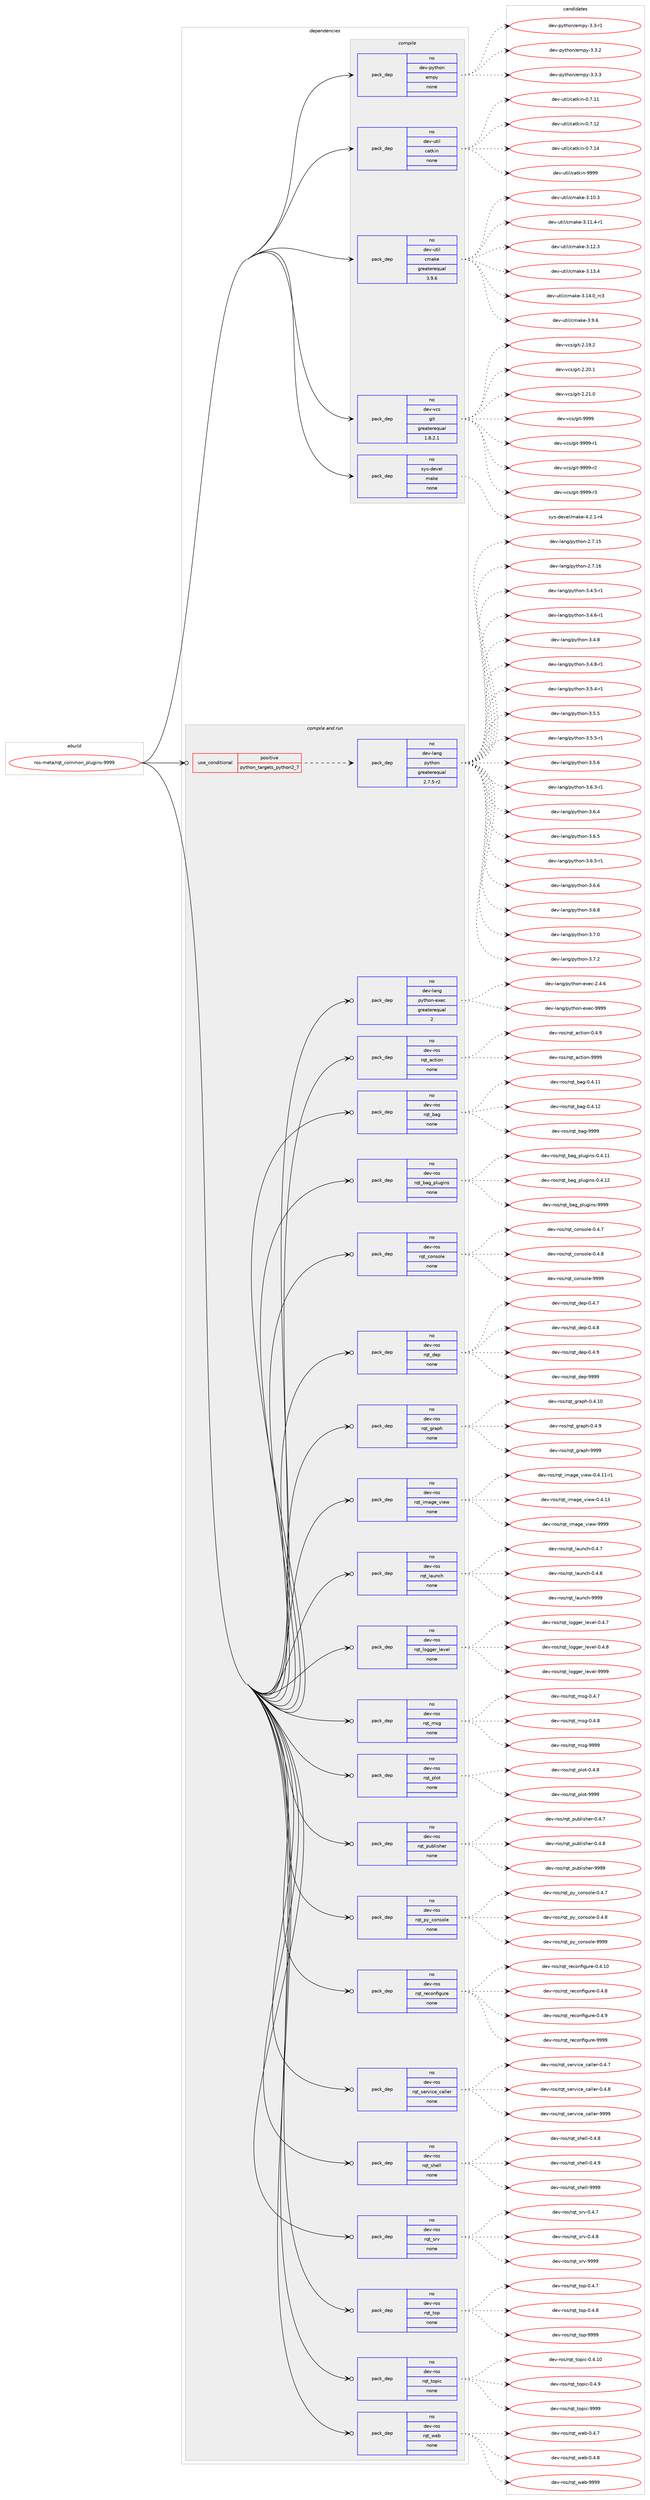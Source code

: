 digraph prolog {

# *************
# Graph options
# *************

newrank=true;
concentrate=true;
compound=true;
graph [rankdir=LR,fontname=Helvetica,fontsize=10,ranksep=1.5];#, ranksep=2.5, nodesep=0.2];
edge  [arrowhead=vee];
node  [fontname=Helvetica,fontsize=10];

# **********
# The ebuild
# **********

subgraph cluster_leftcol {
color=gray;
rank=same;
label=<<i>ebuild</i>>;
id [label="ros-meta/rqt_common_plugins-9999", color=red, width=4, href="../ros-meta/rqt_common_plugins-9999.svg"];
}

# ****************
# The dependencies
# ****************

subgraph cluster_midcol {
color=gray;
label=<<i>dependencies</i>>;
subgraph cluster_compile {
fillcolor="#eeeeee";
style=filled;
label=<<i>compile</i>>;
subgraph pack1205200 {
dependency1684572 [label=<<TABLE BORDER="0" CELLBORDER="1" CELLSPACING="0" CELLPADDING="4" WIDTH="220"><TR><TD ROWSPAN="6" CELLPADDING="30">pack_dep</TD></TR><TR><TD WIDTH="110">no</TD></TR><TR><TD>dev-python</TD></TR><TR><TD>empy</TD></TR><TR><TD>none</TD></TR><TR><TD></TD></TR></TABLE>>, shape=none, color=blue];
}
id:e -> dependency1684572:w [weight=20,style="solid",arrowhead="vee"];
subgraph pack1205201 {
dependency1684573 [label=<<TABLE BORDER="0" CELLBORDER="1" CELLSPACING="0" CELLPADDING="4" WIDTH="220"><TR><TD ROWSPAN="6" CELLPADDING="30">pack_dep</TD></TR><TR><TD WIDTH="110">no</TD></TR><TR><TD>dev-util</TD></TR><TR><TD>catkin</TD></TR><TR><TD>none</TD></TR><TR><TD></TD></TR></TABLE>>, shape=none, color=blue];
}
id:e -> dependency1684573:w [weight=20,style="solid",arrowhead="vee"];
subgraph pack1205202 {
dependency1684574 [label=<<TABLE BORDER="0" CELLBORDER="1" CELLSPACING="0" CELLPADDING="4" WIDTH="220"><TR><TD ROWSPAN="6" CELLPADDING="30">pack_dep</TD></TR><TR><TD WIDTH="110">no</TD></TR><TR><TD>dev-util</TD></TR><TR><TD>cmake</TD></TR><TR><TD>greaterequal</TD></TR><TR><TD>3.9.6</TD></TR></TABLE>>, shape=none, color=blue];
}
id:e -> dependency1684574:w [weight=20,style="solid",arrowhead="vee"];
subgraph pack1205203 {
dependency1684575 [label=<<TABLE BORDER="0" CELLBORDER="1" CELLSPACING="0" CELLPADDING="4" WIDTH="220"><TR><TD ROWSPAN="6" CELLPADDING="30">pack_dep</TD></TR><TR><TD WIDTH="110">no</TD></TR><TR><TD>dev-vcs</TD></TR><TR><TD>git</TD></TR><TR><TD>greaterequal</TD></TR><TR><TD>1.8.2.1</TD></TR></TABLE>>, shape=none, color=blue];
}
id:e -> dependency1684575:w [weight=20,style="solid",arrowhead="vee"];
subgraph pack1205204 {
dependency1684576 [label=<<TABLE BORDER="0" CELLBORDER="1" CELLSPACING="0" CELLPADDING="4" WIDTH="220"><TR><TD ROWSPAN="6" CELLPADDING="30">pack_dep</TD></TR><TR><TD WIDTH="110">no</TD></TR><TR><TD>sys-devel</TD></TR><TR><TD>make</TD></TR><TR><TD>none</TD></TR><TR><TD></TD></TR></TABLE>>, shape=none, color=blue];
}
id:e -> dependency1684576:w [weight=20,style="solid",arrowhead="vee"];
}
subgraph cluster_compileandrun {
fillcolor="#eeeeee";
style=filled;
label=<<i>compile and run</i>>;
subgraph cond451843 {
dependency1684577 [label=<<TABLE BORDER="0" CELLBORDER="1" CELLSPACING="0" CELLPADDING="4"><TR><TD ROWSPAN="3" CELLPADDING="10">use_conditional</TD></TR><TR><TD>positive</TD></TR><TR><TD>python_targets_python2_7</TD></TR></TABLE>>, shape=none, color=red];
subgraph pack1205205 {
dependency1684578 [label=<<TABLE BORDER="0" CELLBORDER="1" CELLSPACING="0" CELLPADDING="4" WIDTH="220"><TR><TD ROWSPAN="6" CELLPADDING="30">pack_dep</TD></TR><TR><TD WIDTH="110">no</TD></TR><TR><TD>dev-lang</TD></TR><TR><TD>python</TD></TR><TR><TD>greaterequal</TD></TR><TR><TD>2.7.5-r2</TD></TR></TABLE>>, shape=none, color=blue];
}
dependency1684577:e -> dependency1684578:w [weight=20,style="dashed",arrowhead="vee"];
}
id:e -> dependency1684577:w [weight=20,style="solid",arrowhead="odotvee"];
subgraph pack1205206 {
dependency1684579 [label=<<TABLE BORDER="0" CELLBORDER="1" CELLSPACING="0" CELLPADDING="4" WIDTH="220"><TR><TD ROWSPAN="6" CELLPADDING="30">pack_dep</TD></TR><TR><TD WIDTH="110">no</TD></TR><TR><TD>dev-lang</TD></TR><TR><TD>python-exec</TD></TR><TR><TD>greaterequal</TD></TR><TR><TD>2</TD></TR></TABLE>>, shape=none, color=blue];
}
id:e -> dependency1684579:w [weight=20,style="solid",arrowhead="odotvee"];
subgraph pack1205207 {
dependency1684580 [label=<<TABLE BORDER="0" CELLBORDER="1" CELLSPACING="0" CELLPADDING="4" WIDTH="220"><TR><TD ROWSPAN="6" CELLPADDING="30">pack_dep</TD></TR><TR><TD WIDTH="110">no</TD></TR><TR><TD>dev-ros</TD></TR><TR><TD>rqt_action</TD></TR><TR><TD>none</TD></TR><TR><TD></TD></TR></TABLE>>, shape=none, color=blue];
}
id:e -> dependency1684580:w [weight=20,style="solid",arrowhead="odotvee"];
subgraph pack1205208 {
dependency1684581 [label=<<TABLE BORDER="0" CELLBORDER="1" CELLSPACING="0" CELLPADDING="4" WIDTH="220"><TR><TD ROWSPAN="6" CELLPADDING="30">pack_dep</TD></TR><TR><TD WIDTH="110">no</TD></TR><TR><TD>dev-ros</TD></TR><TR><TD>rqt_bag</TD></TR><TR><TD>none</TD></TR><TR><TD></TD></TR></TABLE>>, shape=none, color=blue];
}
id:e -> dependency1684581:w [weight=20,style="solid",arrowhead="odotvee"];
subgraph pack1205209 {
dependency1684582 [label=<<TABLE BORDER="0" CELLBORDER="1" CELLSPACING="0" CELLPADDING="4" WIDTH="220"><TR><TD ROWSPAN="6" CELLPADDING="30">pack_dep</TD></TR><TR><TD WIDTH="110">no</TD></TR><TR><TD>dev-ros</TD></TR><TR><TD>rqt_bag_plugins</TD></TR><TR><TD>none</TD></TR><TR><TD></TD></TR></TABLE>>, shape=none, color=blue];
}
id:e -> dependency1684582:w [weight=20,style="solid",arrowhead="odotvee"];
subgraph pack1205210 {
dependency1684583 [label=<<TABLE BORDER="0" CELLBORDER="1" CELLSPACING="0" CELLPADDING="4" WIDTH="220"><TR><TD ROWSPAN="6" CELLPADDING="30">pack_dep</TD></TR><TR><TD WIDTH="110">no</TD></TR><TR><TD>dev-ros</TD></TR><TR><TD>rqt_console</TD></TR><TR><TD>none</TD></TR><TR><TD></TD></TR></TABLE>>, shape=none, color=blue];
}
id:e -> dependency1684583:w [weight=20,style="solid",arrowhead="odotvee"];
subgraph pack1205211 {
dependency1684584 [label=<<TABLE BORDER="0" CELLBORDER="1" CELLSPACING="0" CELLPADDING="4" WIDTH="220"><TR><TD ROWSPAN="6" CELLPADDING="30">pack_dep</TD></TR><TR><TD WIDTH="110">no</TD></TR><TR><TD>dev-ros</TD></TR><TR><TD>rqt_dep</TD></TR><TR><TD>none</TD></TR><TR><TD></TD></TR></TABLE>>, shape=none, color=blue];
}
id:e -> dependency1684584:w [weight=20,style="solid",arrowhead="odotvee"];
subgraph pack1205212 {
dependency1684585 [label=<<TABLE BORDER="0" CELLBORDER="1" CELLSPACING="0" CELLPADDING="4" WIDTH="220"><TR><TD ROWSPAN="6" CELLPADDING="30">pack_dep</TD></TR><TR><TD WIDTH="110">no</TD></TR><TR><TD>dev-ros</TD></TR><TR><TD>rqt_graph</TD></TR><TR><TD>none</TD></TR><TR><TD></TD></TR></TABLE>>, shape=none, color=blue];
}
id:e -> dependency1684585:w [weight=20,style="solid",arrowhead="odotvee"];
subgraph pack1205213 {
dependency1684586 [label=<<TABLE BORDER="0" CELLBORDER="1" CELLSPACING="0" CELLPADDING="4" WIDTH="220"><TR><TD ROWSPAN="6" CELLPADDING="30">pack_dep</TD></TR><TR><TD WIDTH="110">no</TD></TR><TR><TD>dev-ros</TD></TR><TR><TD>rqt_image_view</TD></TR><TR><TD>none</TD></TR><TR><TD></TD></TR></TABLE>>, shape=none, color=blue];
}
id:e -> dependency1684586:w [weight=20,style="solid",arrowhead="odotvee"];
subgraph pack1205214 {
dependency1684587 [label=<<TABLE BORDER="0" CELLBORDER="1" CELLSPACING="0" CELLPADDING="4" WIDTH="220"><TR><TD ROWSPAN="6" CELLPADDING="30">pack_dep</TD></TR><TR><TD WIDTH="110">no</TD></TR><TR><TD>dev-ros</TD></TR><TR><TD>rqt_launch</TD></TR><TR><TD>none</TD></TR><TR><TD></TD></TR></TABLE>>, shape=none, color=blue];
}
id:e -> dependency1684587:w [weight=20,style="solid",arrowhead="odotvee"];
subgraph pack1205215 {
dependency1684588 [label=<<TABLE BORDER="0" CELLBORDER="1" CELLSPACING="0" CELLPADDING="4" WIDTH="220"><TR><TD ROWSPAN="6" CELLPADDING="30">pack_dep</TD></TR><TR><TD WIDTH="110">no</TD></TR><TR><TD>dev-ros</TD></TR><TR><TD>rqt_logger_level</TD></TR><TR><TD>none</TD></TR><TR><TD></TD></TR></TABLE>>, shape=none, color=blue];
}
id:e -> dependency1684588:w [weight=20,style="solid",arrowhead="odotvee"];
subgraph pack1205216 {
dependency1684589 [label=<<TABLE BORDER="0" CELLBORDER="1" CELLSPACING="0" CELLPADDING="4" WIDTH="220"><TR><TD ROWSPAN="6" CELLPADDING="30">pack_dep</TD></TR><TR><TD WIDTH="110">no</TD></TR><TR><TD>dev-ros</TD></TR><TR><TD>rqt_msg</TD></TR><TR><TD>none</TD></TR><TR><TD></TD></TR></TABLE>>, shape=none, color=blue];
}
id:e -> dependency1684589:w [weight=20,style="solid",arrowhead="odotvee"];
subgraph pack1205217 {
dependency1684590 [label=<<TABLE BORDER="0" CELLBORDER="1" CELLSPACING="0" CELLPADDING="4" WIDTH="220"><TR><TD ROWSPAN="6" CELLPADDING="30">pack_dep</TD></TR><TR><TD WIDTH="110">no</TD></TR><TR><TD>dev-ros</TD></TR><TR><TD>rqt_plot</TD></TR><TR><TD>none</TD></TR><TR><TD></TD></TR></TABLE>>, shape=none, color=blue];
}
id:e -> dependency1684590:w [weight=20,style="solid",arrowhead="odotvee"];
subgraph pack1205218 {
dependency1684591 [label=<<TABLE BORDER="0" CELLBORDER="1" CELLSPACING="0" CELLPADDING="4" WIDTH="220"><TR><TD ROWSPAN="6" CELLPADDING="30">pack_dep</TD></TR><TR><TD WIDTH="110">no</TD></TR><TR><TD>dev-ros</TD></TR><TR><TD>rqt_publisher</TD></TR><TR><TD>none</TD></TR><TR><TD></TD></TR></TABLE>>, shape=none, color=blue];
}
id:e -> dependency1684591:w [weight=20,style="solid",arrowhead="odotvee"];
subgraph pack1205219 {
dependency1684592 [label=<<TABLE BORDER="0" CELLBORDER="1" CELLSPACING="0" CELLPADDING="4" WIDTH="220"><TR><TD ROWSPAN="6" CELLPADDING="30">pack_dep</TD></TR><TR><TD WIDTH="110">no</TD></TR><TR><TD>dev-ros</TD></TR><TR><TD>rqt_py_console</TD></TR><TR><TD>none</TD></TR><TR><TD></TD></TR></TABLE>>, shape=none, color=blue];
}
id:e -> dependency1684592:w [weight=20,style="solid",arrowhead="odotvee"];
subgraph pack1205220 {
dependency1684593 [label=<<TABLE BORDER="0" CELLBORDER="1" CELLSPACING="0" CELLPADDING="4" WIDTH="220"><TR><TD ROWSPAN="6" CELLPADDING="30">pack_dep</TD></TR><TR><TD WIDTH="110">no</TD></TR><TR><TD>dev-ros</TD></TR><TR><TD>rqt_reconfigure</TD></TR><TR><TD>none</TD></TR><TR><TD></TD></TR></TABLE>>, shape=none, color=blue];
}
id:e -> dependency1684593:w [weight=20,style="solid",arrowhead="odotvee"];
subgraph pack1205221 {
dependency1684594 [label=<<TABLE BORDER="0" CELLBORDER="1" CELLSPACING="0" CELLPADDING="4" WIDTH="220"><TR><TD ROWSPAN="6" CELLPADDING="30">pack_dep</TD></TR><TR><TD WIDTH="110">no</TD></TR><TR><TD>dev-ros</TD></TR><TR><TD>rqt_service_caller</TD></TR><TR><TD>none</TD></TR><TR><TD></TD></TR></TABLE>>, shape=none, color=blue];
}
id:e -> dependency1684594:w [weight=20,style="solid",arrowhead="odotvee"];
subgraph pack1205222 {
dependency1684595 [label=<<TABLE BORDER="0" CELLBORDER="1" CELLSPACING="0" CELLPADDING="4" WIDTH="220"><TR><TD ROWSPAN="6" CELLPADDING="30">pack_dep</TD></TR><TR><TD WIDTH="110">no</TD></TR><TR><TD>dev-ros</TD></TR><TR><TD>rqt_shell</TD></TR><TR><TD>none</TD></TR><TR><TD></TD></TR></TABLE>>, shape=none, color=blue];
}
id:e -> dependency1684595:w [weight=20,style="solid",arrowhead="odotvee"];
subgraph pack1205223 {
dependency1684596 [label=<<TABLE BORDER="0" CELLBORDER="1" CELLSPACING="0" CELLPADDING="4" WIDTH="220"><TR><TD ROWSPAN="6" CELLPADDING="30">pack_dep</TD></TR><TR><TD WIDTH="110">no</TD></TR><TR><TD>dev-ros</TD></TR><TR><TD>rqt_srv</TD></TR><TR><TD>none</TD></TR><TR><TD></TD></TR></TABLE>>, shape=none, color=blue];
}
id:e -> dependency1684596:w [weight=20,style="solid",arrowhead="odotvee"];
subgraph pack1205224 {
dependency1684597 [label=<<TABLE BORDER="0" CELLBORDER="1" CELLSPACING="0" CELLPADDING="4" WIDTH="220"><TR><TD ROWSPAN="6" CELLPADDING="30">pack_dep</TD></TR><TR><TD WIDTH="110">no</TD></TR><TR><TD>dev-ros</TD></TR><TR><TD>rqt_top</TD></TR><TR><TD>none</TD></TR><TR><TD></TD></TR></TABLE>>, shape=none, color=blue];
}
id:e -> dependency1684597:w [weight=20,style="solid",arrowhead="odotvee"];
subgraph pack1205225 {
dependency1684598 [label=<<TABLE BORDER="0" CELLBORDER="1" CELLSPACING="0" CELLPADDING="4" WIDTH="220"><TR><TD ROWSPAN="6" CELLPADDING="30">pack_dep</TD></TR><TR><TD WIDTH="110">no</TD></TR><TR><TD>dev-ros</TD></TR><TR><TD>rqt_topic</TD></TR><TR><TD>none</TD></TR><TR><TD></TD></TR></TABLE>>, shape=none, color=blue];
}
id:e -> dependency1684598:w [weight=20,style="solid",arrowhead="odotvee"];
subgraph pack1205226 {
dependency1684599 [label=<<TABLE BORDER="0" CELLBORDER="1" CELLSPACING="0" CELLPADDING="4" WIDTH="220"><TR><TD ROWSPAN="6" CELLPADDING="30">pack_dep</TD></TR><TR><TD WIDTH="110">no</TD></TR><TR><TD>dev-ros</TD></TR><TR><TD>rqt_web</TD></TR><TR><TD>none</TD></TR><TR><TD></TD></TR></TABLE>>, shape=none, color=blue];
}
id:e -> dependency1684599:w [weight=20,style="solid",arrowhead="odotvee"];
}
subgraph cluster_run {
fillcolor="#eeeeee";
style=filled;
label=<<i>run</i>>;
}
}

# **************
# The candidates
# **************

subgraph cluster_choices {
rank=same;
color=gray;
label=<<i>candidates</i>>;

subgraph choice1205200 {
color=black;
nodesep=1;
choice1001011184511212111610411111047101109112121455146514511449 [label="dev-python/empy-3.3-r1", color=red, width=4,href="../dev-python/empy-3.3-r1.svg"];
choice1001011184511212111610411111047101109112121455146514650 [label="dev-python/empy-3.3.2", color=red, width=4,href="../dev-python/empy-3.3.2.svg"];
choice1001011184511212111610411111047101109112121455146514651 [label="dev-python/empy-3.3.3", color=red, width=4,href="../dev-python/empy-3.3.3.svg"];
dependency1684572:e -> choice1001011184511212111610411111047101109112121455146514511449:w [style=dotted,weight="100"];
dependency1684572:e -> choice1001011184511212111610411111047101109112121455146514650:w [style=dotted,weight="100"];
dependency1684572:e -> choice1001011184511212111610411111047101109112121455146514651:w [style=dotted,weight="100"];
}
subgraph choice1205201 {
color=black;
nodesep=1;
choice1001011184511711610510847999711610710511045484655464949 [label="dev-util/catkin-0.7.11", color=red, width=4,href="../dev-util/catkin-0.7.11.svg"];
choice1001011184511711610510847999711610710511045484655464950 [label="dev-util/catkin-0.7.12", color=red, width=4,href="../dev-util/catkin-0.7.12.svg"];
choice1001011184511711610510847999711610710511045484655464952 [label="dev-util/catkin-0.7.14", color=red, width=4,href="../dev-util/catkin-0.7.14.svg"];
choice100101118451171161051084799971161071051104557575757 [label="dev-util/catkin-9999", color=red, width=4,href="../dev-util/catkin-9999.svg"];
dependency1684573:e -> choice1001011184511711610510847999711610710511045484655464949:w [style=dotted,weight="100"];
dependency1684573:e -> choice1001011184511711610510847999711610710511045484655464950:w [style=dotted,weight="100"];
dependency1684573:e -> choice1001011184511711610510847999711610710511045484655464952:w [style=dotted,weight="100"];
dependency1684573:e -> choice100101118451171161051084799971161071051104557575757:w [style=dotted,weight="100"];
}
subgraph choice1205202 {
color=black;
nodesep=1;
choice1001011184511711610510847991099710710145514649484651 [label="dev-util/cmake-3.10.3", color=red, width=4,href="../dev-util/cmake-3.10.3.svg"];
choice10010111845117116105108479910997107101455146494946524511449 [label="dev-util/cmake-3.11.4-r1", color=red, width=4,href="../dev-util/cmake-3.11.4-r1.svg"];
choice1001011184511711610510847991099710710145514649504651 [label="dev-util/cmake-3.12.3", color=red, width=4,href="../dev-util/cmake-3.12.3.svg"];
choice1001011184511711610510847991099710710145514649514652 [label="dev-util/cmake-3.13.4", color=red, width=4,href="../dev-util/cmake-3.13.4.svg"];
choice1001011184511711610510847991099710710145514649524648951149951 [label="dev-util/cmake-3.14.0_rc3", color=red, width=4,href="../dev-util/cmake-3.14.0_rc3.svg"];
choice10010111845117116105108479910997107101455146574654 [label="dev-util/cmake-3.9.6", color=red, width=4,href="../dev-util/cmake-3.9.6.svg"];
dependency1684574:e -> choice1001011184511711610510847991099710710145514649484651:w [style=dotted,weight="100"];
dependency1684574:e -> choice10010111845117116105108479910997107101455146494946524511449:w [style=dotted,weight="100"];
dependency1684574:e -> choice1001011184511711610510847991099710710145514649504651:w [style=dotted,weight="100"];
dependency1684574:e -> choice1001011184511711610510847991099710710145514649514652:w [style=dotted,weight="100"];
dependency1684574:e -> choice1001011184511711610510847991099710710145514649524648951149951:w [style=dotted,weight="100"];
dependency1684574:e -> choice10010111845117116105108479910997107101455146574654:w [style=dotted,weight="100"];
}
subgraph choice1205203 {
color=black;
nodesep=1;
choice10010111845118991154710310511645504649574650 [label="dev-vcs/git-2.19.2", color=red, width=4,href="../dev-vcs/git-2.19.2.svg"];
choice10010111845118991154710310511645504650484649 [label="dev-vcs/git-2.20.1", color=red, width=4,href="../dev-vcs/git-2.20.1.svg"];
choice10010111845118991154710310511645504650494648 [label="dev-vcs/git-2.21.0", color=red, width=4,href="../dev-vcs/git-2.21.0.svg"];
choice1001011184511899115471031051164557575757 [label="dev-vcs/git-9999", color=red, width=4,href="../dev-vcs/git-9999.svg"];
choice10010111845118991154710310511645575757574511449 [label="dev-vcs/git-9999-r1", color=red, width=4,href="../dev-vcs/git-9999-r1.svg"];
choice10010111845118991154710310511645575757574511450 [label="dev-vcs/git-9999-r2", color=red, width=4,href="../dev-vcs/git-9999-r2.svg"];
choice10010111845118991154710310511645575757574511451 [label="dev-vcs/git-9999-r3", color=red, width=4,href="../dev-vcs/git-9999-r3.svg"];
dependency1684575:e -> choice10010111845118991154710310511645504649574650:w [style=dotted,weight="100"];
dependency1684575:e -> choice10010111845118991154710310511645504650484649:w [style=dotted,weight="100"];
dependency1684575:e -> choice10010111845118991154710310511645504650494648:w [style=dotted,weight="100"];
dependency1684575:e -> choice1001011184511899115471031051164557575757:w [style=dotted,weight="100"];
dependency1684575:e -> choice10010111845118991154710310511645575757574511449:w [style=dotted,weight="100"];
dependency1684575:e -> choice10010111845118991154710310511645575757574511450:w [style=dotted,weight="100"];
dependency1684575:e -> choice10010111845118991154710310511645575757574511451:w [style=dotted,weight="100"];
}
subgraph choice1205204 {
color=black;
nodesep=1;
choice1151211154510010111810110847109971071014552465046494511452 [label="sys-devel/make-4.2.1-r4", color=red, width=4,href="../sys-devel/make-4.2.1-r4.svg"];
dependency1684576:e -> choice1151211154510010111810110847109971071014552465046494511452:w [style=dotted,weight="100"];
}
subgraph choice1205205 {
color=black;
nodesep=1;
choice10010111845108971101034711212111610411111045504655464953 [label="dev-lang/python-2.7.15", color=red, width=4,href="../dev-lang/python-2.7.15.svg"];
choice10010111845108971101034711212111610411111045504655464954 [label="dev-lang/python-2.7.16", color=red, width=4,href="../dev-lang/python-2.7.16.svg"];
choice1001011184510897110103471121211161041111104551465246534511449 [label="dev-lang/python-3.4.5-r1", color=red, width=4,href="../dev-lang/python-3.4.5-r1.svg"];
choice1001011184510897110103471121211161041111104551465246544511449 [label="dev-lang/python-3.4.6-r1", color=red, width=4,href="../dev-lang/python-3.4.6-r1.svg"];
choice100101118451089711010347112121116104111110455146524656 [label="dev-lang/python-3.4.8", color=red, width=4,href="../dev-lang/python-3.4.8.svg"];
choice1001011184510897110103471121211161041111104551465246564511449 [label="dev-lang/python-3.4.8-r1", color=red, width=4,href="../dev-lang/python-3.4.8-r1.svg"];
choice1001011184510897110103471121211161041111104551465346524511449 [label="dev-lang/python-3.5.4-r1", color=red, width=4,href="../dev-lang/python-3.5.4-r1.svg"];
choice100101118451089711010347112121116104111110455146534653 [label="dev-lang/python-3.5.5", color=red, width=4,href="../dev-lang/python-3.5.5.svg"];
choice1001011184510897110103471121211161041111104551465346534511449 [label="dev-lang/python-3.5.5-r1", color=red, width=4,href="../dev-lang/python-3.5.5-r1.svg"];
choice100101118451089711010347112121116104111110455146534654 [label="dev-lang/python-3.5.6", color=red, width=4,href="../dev-lang/python-3.5.6.svg"];
choice1001011184510897110103471121211161041111104551465446514511449 [label="dev-lang/python-3.6.3-r1", color=red, width=4,href="../dev-lang/python-3.6.3-r1.svg"];
choice100101118451089711010347112121116104111110455146544652 [label="dev-lang/python-3.6.4", color=red, width=4,href="../dev-lang/python-3.6.4.svg"];
choice100101118451089711010347112121116104111110455146544653 [label="dev-lang/python-3.6.5", color=red, width=4,href="../dev-lang/python-3.6.5.svg"];
choice1001011184510897110103471121211161041111104551465446534511449 [label="dev-lang/python-3.6.5-r1", color=red, width=4,href="../dev-lang/python-3.6.5-r1.svg"];
choice100101118451089711010347112121116104111110455146544654 [label="dev-lang/python-3.6.6", color=red, width=4,href="../dev-lang/python-3.6.6.svg"];
choice100101118451089711010347112121116104111110455146544656 [label="dev-lang/python-3.6.8", color=red, width=4,href="../dev-lang/python-3.6.8.svg"];
choice100101118451089711010347112121116104111110455146554648 [label="dev-lang/python-3.7.0", color=red, width=4,href="../dev-lang/python-3.7.0.svg"];
choice100101118451089711010347112121116104111110455146554650 [label="dev-lang/python-3.7.2", color=red, width=4,href="../dev-lang/python-3.7.2.svg"];
dependency1684578:e -> choice10010111845108971101034711212111610411111045504655464953:w [style=dotted,weight="100"];
dependency1684578:e -> choice10010111845108971101034711212111610411111045504655464954:w [style=dotted,weight="100"];
dependency1684578:e -> choice1001011184510897110103471121211161041111104551465246534511449:w [style=dotted,weight="100"];
dependency1684578:e -> choice1001011184510897110103471121211161041111104551465246544511449:w [style=dotted,weight="100"];
dependency1684578:e -> choice100101118451089711010347112121116104111110455146524656:w [style=dotted,weight="100"];
dependency1684578:e -> choice1001011184510897110103471121211161041111104551465246564511449:w [style=dotted,weight="100"];
dependency1684578:e -> choice1001011184510897110103471121211161041111104551465346524511449:w [style=dotted,weight="100"];
dependency1684578:e -> choice100101118451089711010347112121116104111110455146534653:w [style=dotted,weight="100"];
dependency1684578:e -> choice1001011184510897110103471121211161041111104551465346534511449:w [style=dotted,weight="100"];
dependency1684578:e -> choice100101118451089711010347112121116104111110455146534654:w [style=dotted,weight="100"];
dependency1684578:e -> choice1001011184510897110103471121211161041111104551465446514511449:w [style=dotted,weight="100"];
dependency1684578:e -> choice100101118451089711010347112121116104111110455146544652:w [style=dotted,weight="100"];
dependency1684578:e -> choice100101118451089711010347112121116104111110455146544653:w [style=dotted,weight="100"];
dependency1684578:e -> choice1001011184510897110103471121211161041111104551465446534511449:w [style=dotted,weight="100"];
dependency1684578:e -> choice100101118451089711010347112121116104111110455146544654:w [style=dotted,weight="100"];
dependency1684578:e -> choice100101118451089711010347112121116104111110455146544656:w [style=dotted,weight="100"];
dependency1684578:e -> choice100101118451089711010347112121116104111110455146554648:w [style=dotted,weight="100"];
dependency1684578:e -> choice100101118451089711010347112121116104111110455146554650:w [style=dotted,weight="100"];
}
subgraph choice1205206 {
color=black;
nodesep=1;
choice1001011184510897110103471121211161041111104510112010199455046524654 [label="dev-lang/python-exec-2.4.6", color=red, width=4,href="../dev-lang/python-exec-2.4.6.svg"];
choice10010111845108971101034711212111610411111045101120101994557575757 [label="dev-lang/python-exec-9999", color=red, width=4,href="../dev-lang/python-exec-9999.svg"];
dependency1684579:e -> choice1001011184510897110103471121211161041111104510112010199455046524654:w [style=dotted,weight="100"];
dependency1684579:e -> choice10010111845108971101034711212111610411111045101120101994557575757:w [style=dotted,weight="100"];
}
subgraph choice1205207 {
color=black;
nodesep=1;
choice1001011184511411111547114113116959799116105111110454846524657 [label="dev-ros/rqt_action-0.4.9", color=red, width=4,href="../dev-ros/rqt_action-0.4.9.svg"];
choice10010111845114111115471141131169597991161051111104557575757 [label="dev-ros/rqt_action-9999", color=red, width=4,href="../dev-ros/rqt_action-9999.svg"];
dependency1684580:e -> choice1001011184511411111547114113116959799116105111110454846524657:w [style=dotted,weight="100"];
dependency1684580:e -> choice10010111845114111115471141131169597991161051111104557575757:w [style=dotted,weight="100"];
}
subgraph choice1205208 {
color=black;
nodesep=1;
choice100101118451141111154711411311695989710345484652464949 [label="dev-ros/rqt_bag-0.4.11", color=red, width=4,href="../dev-ros/rqt_bag-0.4.11.svg"];
choice100101118451141111154711411311695989710345484652464950 [label="dev-ros/rqt_bag-0.4.12", color=red, width=4,href="../dev-ros/rqt_bag-0.4.12.svg"];
choice10010111845114111115471141131169598971034557575757 [label="dev-ros/rqt_bag-9999", color=red, width=4,href="../dev-ros/rqt_bag-9999.svg"];
dependency1684581:e -> choice100101118451141111154711411311695989710345484652464949:w [style=dotted,weight="100"];
dependency1684581:e -> choice100101118451141111154711411311695989710345484652464950:w [style=dotted,weight="100"];
dependency1684581:e -> choice10010111845114111115471141131169598971034557575757:w [style=dotted,weight="100"];
}
subgraph choice1205209 {
color=black;
nodesep=1;
choice10010111845114111115471141131169598971039511210811710310511011545484652464949 [label="dev-ros/rqt_bag_plugins-0.4.11", color=red, width=4,href="../dev-ros/rqt_bag_plugins-0.4.11.svg"];
choice10010111845114111115471141131169598971039511210811710310511011545484652464950 [label="dev-ros/rqt_bag_plugins-0.4.12", color=red, width=4,href="../dev-ros/rqt_bag_plugins-0.4.12.svg"];
choice1001011184511411111547114113116959897103951121081171031051101154557575757 [label="dev-ros/rqt_bag_plugins-9999", color=red, width=4,href="../dev-ros/rqt_bag_plugins-9999.svg"];
dependency1684582:e -> choice10010111845114111115471141131169598971039511210811710310511011545484652464949:w [style=dotted,weight="100"];
dependency1684582:e -> choice10010111845114111115471141131169598971039511210811710310511011545484652464950:w [style=dotted,weight="100"];
dependency1684582:e -> choice1001011184511411111547114113116959897103951121081171031051101154557575757:w [style=dotted,weight="100"];
}
subgraph choice1205210 {
color=black;
nodesep=1;
choice10010111845114111115471141131169599111110115111108101454846524655 [label="dev-ros/rqt_console-0.4.7", color=red, width=4,href="../dev-ros/rqt_console-0.4.7.svg"];
choice10010111845114111115471141131169599111110115111108101454846524656 [label="dev-ros/rqt_console-0.4.8", color=red, width=4,href="../dev-ros/rqt_console-0.4.8.svg"];
choice100101118451141111154711411311695991111101151111081014557575757 [label="dev-ros/rqt_console-9999", color=red, width=4,href="../dev-ros/rqt_console-9999.svg"];
dependency1684583:e -> choice10010111845114111115471141131169599111110115111108101454846524655:w [style=dotted,weight="100"];
dependency1684583:e -> choice10010111845114111115471141131169599111110115111108101454846524656:w [style=dotted,weight="100"];
dependency1684583:e -> choice100101118451141111154711411311695991111101151111081014557575757:w [style=dotted,weight="100"];
}
subgraph choice1205211 {
color=black;
nodesep=1;
choice100101118451141111154711411311695100101112454846524655 [label="dev-ros/rqt_dep-0.4.7", color=red, width=4,href="../dev-ros/rqt_dep-0.4.7.svg"];
choice100101118451141111154711411311695100101112454846524656 [label="dev-ros/rqt_dep-0.4.8", color=red, width=4,href="../dev-ros/rqt_dep-0.4.8.svg"];
choice100101118451141111154711411311695100101112454846524657 [label="dev-ros/rqt_dep-0.4.9", color=red, width=4,href="../dev-ros/rqt_dep-0.4.9.svg"];
choice1001011184511411111547114113116951001011124557575757 [label="dev-ros/rqt_dep-9999", color=red, width=4,href="../dev-ros/rqt_dep-9999.svg"];
dependency1684584:e -> choice100101118451141111154711411311695100101112454846524655:w [style=dotted,weight="100"];
dependency1684584:e -> choice100101118451141111154711411311695100101112454846524656:w [style=dotted,weight="100"];
dependency1684584:e -> choice100101118451141111154711411311695100101112454846524657:w [style=dotted,weight="100"];
dependency1684584:e -> choice1001011184511411111547114113116951001011124557575757:w [style=dotted,weight="100"];
}
subgraph choice1205212 {
color=black;
nodesep=1;
choice1001011184511411111547114113116951031149711210445484652464948 [label="dev-ros/rqt_graph-0.4.10", color=red, width=4,href="../dev-ros/rqt_graph-0.4.10.svg"];
choice10010111845114111115471141131169510311497112104454846524657 [label="dev-ros/rqt_graph-0.4.9", color=red, width=4,href="../dev-ros/rqt_graph-0.4.9.svg"];
choice100101118451141111154711411311695103114971121044557575757 [label="dev-ros/rqt_graph-9999", color=red, width=4,href="../dev-ros/rqt_graph-9999.svg"];
dependency1684585:e -> choice1001011184511411111547114113116951031149711210445484652464948:w [style=dotted,weight="100"];
dependency1684585:e -> choice10010111845114111115471141131169510311497112104454846524657:w [style=dotted,weight="100"];
dependency1684585:e -> choice100101118451141111154711411311695103114971121044557575757:w [style=dotted,weight="100"];
}
subgraph choice1205213 {
color=black;
nodesep=1;
choice1001011184511411111547114113116951051099710310195118105101119454846524649494511449 [label="dev-ros/rqt_image_view-0.4.11-r1", color=red, width=4,href="../dev-ros/rqt_image_view-0.4.11-r1.svg"];
choice100101118451141111154711411311695105109971031019511810510111945484652464951 [label="dev-ros/rqt_image_view-0.4.13", color=red, width=4,href="../dev-ros/rqt_image_view-0.4.13.svg"];
choice10010111845114111115471141131169510510997103101951181051011194557575757 [label="dev-ros/rqt_image_view-9999", color=red, width=4,href="../dev-ros/rqt_image_view-9999.svg"];
dependency1684586:e -> choice1001011184511411111547114113116951051099710310195118105101119454846524649494511449:w [style=dotted,weight="100"];
dependency1684586:e -> choice100101118451141111154711411311695105109971031019511810510111945484652464951:w [style=dotted,weight="100"];
dependency1684586:e -> choice10010111845114111115471141131169510510997103101951181051011194557575757:w [style=dotted,weight="100"];
}
subgraph choice1205214 {
color=black;
nodesep=1;
choice1001011184511411111547114113116951089711711099104454846524655 [label="dev-ros/rqt_launch-0.4.7", color=red, width=4,href="../dev-ros/rqt_launch-0.4.7.svg"];
choice1001011184511411111547114113116951089711711099104454846524656 [label="dev-ros/rqt_launch-0.4.8", color=red, width=4,href="../dev-ros/rqt_launch-0.4.8.svg"];
choice10010111845114111115471141131169510897117110991044557575757 [label="dev-ros/rqt_launch-9999", color=red, width=4,href="../dev-ros/rqt_launch-9999.svg"];
dependency1684587:e -> choice1001011184511411111547114113116951089711711099104454846524655:w [style=dotted,weight="100"];
dependency1684587:e -> choice1001011184511411111547114113116951089711711099104454846524656:w [style=dotted,weight="100"];
dependency1684587:e -> choice10010111845114111115471141131169510897117110991044557575757:w [style=dotted,weight="100"];
}
subgraph choice1205215 {
color=black;
nodesep=1;
choice10010111845114111115471141131169510811110310310111495108101118101108454846524655 [label="dev-ros/rqt_logger_level-0.4.7", color=red, width=4,href="../dev-ros/rqt_logger_level-0.4.7.svg"];
choice10010111845114111115471141131169510811110310310111495108101118101108454846524656 [label="dev-ros/rqt_logger_level-0.4.8", color=red, width=4,href="../dev-ros/rqt_logger_level-0.4.8.svg"];
choice100101118451141111154711411311695108111103103101114951081011181011084557575757 [label="dev-ros/rqt_logger_level-9999", color=red, width=4,href="../dev-ros/rqt_logger_level-9999.svg"];
dependency1684588:e -> choice10010111845114111115471141131169510811110310310111495108101118101108454846524655:w [style=dotted,weight="100"];
dependency1684588:e -> choice10010111845114111115471141131169510811110310310111495108101118101108454846524656:w [style=dotted,weight="100"];
dependency1684588:e -> choice100101118451141111154711411311695108111103103101114951081011181011084557575757:w [style=dotted,weight="100"];
}
subgraph choice1205216 {
color=black;
nodesep=1;
choice100101118451141111154711411311695109115103454846524655 [label="dev-ros/rqt_msg-0.4.7", color=red, width=4,href="../dev-ros/rqt_msg-0.4.7.svg"];
choice100101118451141111154711411311695109115103454846524656 [label="dev-ros/rqt_msg-0.4.8", color=red, width=4,href="../dev-ros/rqt_msg-0.4.8.svg"];
choice1001011184511411111547114113116951091151034557575757 [label="dev-ros/rqt_msg-9999", color=red, width=4,href="../dev-ros/rqt_msg-9999.svg"];
dependency1684589:e -> choice100101118451141111154711411311695109115103454846524655:w [style=dotted,weight="100"];
dependency1684589:e -> choice100101118451141111154711411311695109115103454846524656:w [style=dotted,weight="100"];
dependency1684589:e -> choice1001011184511411111547114113116951091151034557575757:w [style=dotted,weight="100"];
}
subgraph choice1205217 {
color=black;
nodesep=1;
choice100101118451141111154711411311695112108111116454846524656 [label="dev-ros/rqt_plot-0.4.8", color=red, width=4,href="../dev-ros/rqt_plot-0.4.8.svg"];
choice1001011184511411111547114113116951121081111164557575757 [label="dev-ros/rqt_plot-9999", color=red, width=4,href="../dev-ros/rqt_plot-9999.svg"];
dependency1684590:e -> choice100101118451141111154711411311695112108111116454846524656:w [style=dotted,weight="100"];
dependency1684590:e -> choice1001011184511411111547114113116951121081111164557575757:w [style=dotted,weight="100"];
}
subgraph choice1205218 {
color=black;
nodesep=1;
choice10010111845114111115471141131169511211798108105115104101114454846524655 [label="dev-ros/rqt_publisher-0.4.7", color=red, width=4,href="../dev-ros/rqt_publisher-0.4.7.svg"];
choice10010111845114111115471141131169511211798108105115104101114454846524656 [label="dev-ros/rqt_publisher-0.4.8", color=red, width=4,href="../dev-ros/rqt_publisher-0.4.8.svg"];
choice100101118451141111154711411311695112117981081051151041011144557575757 [label="dev-ros/rqt_publisher-9999", color=red, width=4,href="../dev-ros/rqt_publisher-9999.svg"];
dependency1684591:e -> choice10010111845114111115471141131169511211798108105115104101114454846524655:w [style=dotted,weight="100"];
dependency1684591:e -> choice10010111845114111115471141131169511211798108105115104101114454846524656:w [style=dotted,weight="100"];
dependency1684591:e -> choice100101118451141111154711411311695112117981081051151041011144557575757:w [style=dotted,weight="100"];
}
subgraph choice1205219 {
color=black;
nodesep=1;
choice1001011184511411111547114113116951121219599111110115111108101454846524655 [label="dev-ros/rqt_py_console-0.4.7", color=red, width=4,href="../dev-ros/rqt_py_console-0.4.7.svg"];
choice1001011184511411111547114113116951121219599111110115111108101454846524656 [label="dev-ros/rqt_py_console-0.4.8", color=red, width=4,href="../dev-ros/rqt_py_console-0.4.8.svg"];
choice10010111845114111115471141131169511212195991111101151111081014557575757 [label="dev-ros/rqt_py_console-9999", color=red, width=4,href="../dev-ros/rqt_py_console-9999.svg"];
dependency1684592:e -> choice1001011184511411111547114113116951121219599111110115111108101454846524655:w [style=dotted,weight="100"];
dependency1684592:e -> choice1001011184511411111547114113116951121219599111110115111108101454846524656:w [style=dotted,weight="100"];
dependency1684592:e -> choice10010111845114111115471141131169511212195991111101151111081014557575757:w [style=dotted,weight="100"];
}
subgraph choice1205220 {
color=black;
nodesep=1;
choice1001011184511411111547114113116951141019911111010210510311711410145484652464948 [label="dev-ros/rqt_reconfigure-0.4.10", color=red, width=4,href="../dev-ros/rqt_reconfigure-0.4.10.svg"];
choice10010111845114111115471141131169511410199111110102105103117114101454846524656 [label="dev-ros/rqt_reconfigure-0.4.8", color=red, width=4,href="../dev-ros/rqt_reconfigure-0.4.8.svg"];
choice10010111845114111115471141131169511410199111110102105103117114101454846524657 [label="dev-ros/rqt_reconfigure-0.4.9", color=red, width=4,href="../dev-ros/rqt_reconfigure-0.4.9.svg"];
choice100101118451141111154711411311695114101991111101021051031171141014557575757 [label="dev-ros/rqt_reconfigure-9999", color=red, width=4,href="../dev-ros/rqt_reconfigure-9999.svg"];
dependency1684593:e -> choice1001011184511411111547114113116951141019911111010210510311711410145484652464948:w [style=dotted,weight="100"];
dependency1684593:e -> choice10010111845114111115471141131169511410199111110102105103117114101454846524656:w [style=dotted,weight="100"];
dependency1684593:e -> choice10010111845114111115471141131169511410199111110102105103117114101454846524657:w [style=dotted,weight="100"];
dependency1684593:e -> choice100101118451141111154711411311695114101991111101021051031171141014557575757:w [style=dotted,weight="100"];
}
subgraph choice1205221 {
color=black;
nodesep=1;
choice10010111845114111115471141131169511510111411810599101959997108108101114454846524655 [label="dev-ros/rqt_service_caller-0.4.7", color=red, width=4,href="../dev-ros/rqt_service_caller-0.4.7.svg"];
choice10010111845114111115471141131169511510111411810599101959997108108101114454846524656 [label="dev-ros/rqt_service_caller-0.4.8", color=red, width=4,href="../dev-ros/rqt_service_caller-0.4.8.svg"];
choice100101118451141111154711411311695115101114118105991019599971081081011144557575757 [label="dev-ros/rqt_service_caller-9999", color=red, width=4,href="../dev-ros/rqt_service_caller-9999.svg"];
dependency1684594:e -> choice10010111845114111115471141131169511510111411810599101959997108108101114454846524655:w [style=dotted,weight="100"];
dependency1684594:e -> choice10010111845114111115471141131169511510111411810599101959997108108101114454846524656:w [style=dotted,weight="100"];
dependency1684594:e -> choice100101118451141111154711411311695115101114118105991019599971081081011144557575757:w [style=dotted,weight="100"];
}
subgraph choice1205222 {
color=black;
nodesep=1;
choice100101118451141111154711411311695115104101108108454846524656 [label="dev-ros/rqt_shell-0.4.8", color=red, width=4,href="../dev-ros/rqt_shell-0.4.8.svg"];
choice100101118451141111154711411311695115104101108108454846524657 [label="dev-ros/rqt_shell-0.4.9", color=red, width=4,href="../dev-ros/rqt_shell-0.4.9.svg"];
choice1001011184511411111547114113116951151041011081084557575757 [label="dev-ros/rqt_shell-9999", color=red, width=4,href="../dev-ros/rqt_shell-9999.svg"];
dependency1684595:e -> choice100101118451141111154711411311695115104101108108454846524656:w [style=dotted,weight="100"];
dependency1684595:e -> choice100101118451141111154711411311695115104101108108454846524657:w [style=dotted,weight="100"];
dependency1684595:e -> choice1001011184511411111547114113116951151041011081084557575757:w [style=dotted,weight="100"];
}
subgraph choice1205223 {
color=black;
nodesep=1;
choice100101118451141111154711411311695115114118454846524655 [label="dev-ros/rqt_srv-0.4.7", color=red, width=4,href="../dev-ros/rqt_srv-0.4.7.svg"];
choice100101118451141111154711411311695115114118454846524656 [label="dev-ros/rqt_srv-0.4.8", color=red, width=4,href="../dev-ros/rqt_srv-0.4.8.svg"];
choice1001011184511411111547114113116951151141184557575757 [label="dev-ros/rqt_srv-9999", color=red, width=4,href="../dev-ros/rqt_srv-9999.svg"];
dependency1684596:e -> choice100101118451141111154711411311695115114118454846524655:w [style=dotted,weight="100"];
dependency1684596:e -> choice100101118451141111154711411311695115114118454846524656:w [style=dotted,weight="100"];
dependency1684596:e -> choice1001011184511411111547114113116951151141184557575757:w [style=dotted,weight="100"];
}
subgraph choice1205224 {
color=black;
nodesep=1;
choice100101118451141111154711411311695116111112454846524655 [label="dev-ros/rqt_top-0.4.7", color=red, width=4,href="../dev-ros/rqt_top-0.4.7.svg"];
choice100101118451141111154711411311695116111112454846524656 [label="dev-ros/rqt_top-0.4.8", color=red, width=4,href="../dev-ros/rqt_top-0.4.8.svg"];
choice1001011184511411111547114113116951161111124557575757 [label="dev-ros/rqt_top-9999", color=red, width=4,href="../dev-ros/rqt_top-9999.svg"];
dependency1684597:e -> choice100101118451141111154711411311695116111112454846524655:w [style=dotted,weight="100"];
dependency1684597:e -> choice100101118451141111154711411311695116111112454846524656:w [style=dotted,weight="100"];
dependency1684597:e -> choice1001011184511411111547114113116951161111124557575757:w [style=dotted,weight="100"];
}
subgraph choice1205225 {
color=black;
nodesep=1;
choice1001011184511411111547114113116951161111121059945484652464948 [label="dev-ros/rqt_topic-0.4.10", color=red, width=4,href="../dev-ros/rqt_topic-0.4.10.svg"];
choice10010111845114111115471141131169511611111210599454846524657 [label="dev-ros/rqt_topic-0.4.9", color=red, width=4,href="../dev-ros/rqt_topic-0.4.9.svg"];
choice100101118451141111154711411311695116111112105994557575757 [label="dev-ros/rqt_topic-9999", color=red, width=4,href="../dev-ros/rqt_topic-9999.svg"];
dependency1684598:e -> choice1001011184511411111547114113116951161111121059945484652464948:w [style=dotted,weight="100"];
dependency1684598:e -> choice10010111845114111115471141131169511611111210599454846524657:w [style=dotted,weight="100"];
dependency1684598:e -> choice100101118451141111154711411311695116111112105994557575757:w [style=dotted,weight="100"];
}
subgraph choice1205226 {
color=black;
nodesep=1;
choice10010111845114111115471141131169511910198454846524655 [label="dev-ros/rqt_web-0.4.7", color=red, width=4,href="../dev-ros/rqt_web-0.4.7.svg"];
choice10010111845114111115471141131169511910198454846524656 [label="dev-ros/rqt_web-0.4.8", color=red, width=4,href="../dev-ros/rqt_web-0.4.8.svg"];
choice100101118451141111154711411311695119101984557575757 [label="dev-ros/rqt_web-9999", color=red, width=4,href="../dev-ros/rqt_web-9999.svg"];
dependency1684599:e -> choice10010111845114111115471141131169511910198454846524655:w [style=dotted,weight="100"];
dependency1684599:e -> choice10010111845114111115471141131169511910198454846524656:w [style=dotted,weight="100"];
dependency1684599:e -> choice100101118451141111154711411311695119101984557575757:w [style=dotted,weight="100"];
}
}

}
